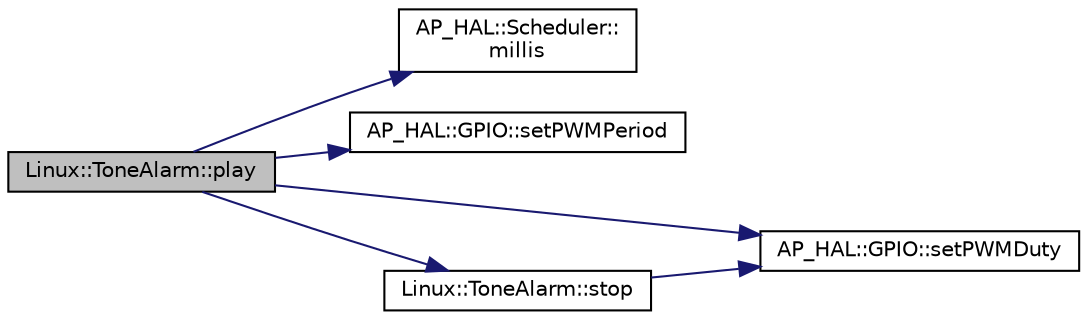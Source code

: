 digraph "Linux::ToneAlarm::play"
{
 // INTERACTIVE_SVG=YES
  edge [fontname="Helvetica",fontsize="10",labelfontname="Helvetica",labelfontsize="10"];
  node [fontname="Helvetica",fontsize="10",shape=record];
  rankdir="LR";
  Node1 [label="Linux::ToneAlarm::play",height=0.2,width=0.4,color="black", fillcolor="grey75", style="filled", fontcolor="black"];
  Node1 -> Node2 [color="midnightblue",fontsize="10",style="solid",fontname="Helvetica"];
  Node2 [label="AP_HAL::Scheduler::\lmillis",height=0.2,width=0.4,color="black", fillcolor="white", style="filled",URL="$classAP__HAL_1_1Scheduler.html#a26b68339fc68a562d8d3a1238d0ec8c1"];
  Node1 -> Node3 [color="midnightblue",fontsize="10",style="solid",fontname="Helvetica"];
  Node3 [label="AP_HAL::GPIO::setPWMPeriod",height=0.2,width=0.4,color="black", fillcolor="white", style="filled",URL="$classAP__HAL_1_1GPIO.html#a8e7e0e7649cdab25e6d06f14d9d3398e"];
  Node1 -> Node4 [color="midnightblue",fontsize="10",style="solid",fontname="Helvetica"];
  Node4 [label="AP_HAL::GPIO::setPWMDuty",height=0.2,width=0.4,color="black", fillcolor="white", style="filled",URL="$classAP__HAL_1_1GPIO.html#ac71c5f61f8ec42df31d7d182d2608156"];
  Node1 -> Node5 [color="midnightblue",fontsize="10",style="solid",fontname="Helvetica"];
  Node5 [label="Linux::ToneAlarm::stop",height=0.2,width=0.4,color="black", fillcolor="white", style="filled",URL="$classLinux_1_1ToneAlarm.html#ab53fe81105dd427f3309e0e054e8002a"];
  Node5 -> Node4 [color="midnightblue",fontsize="10",style="solid",fontname="Helvetica"];
}
